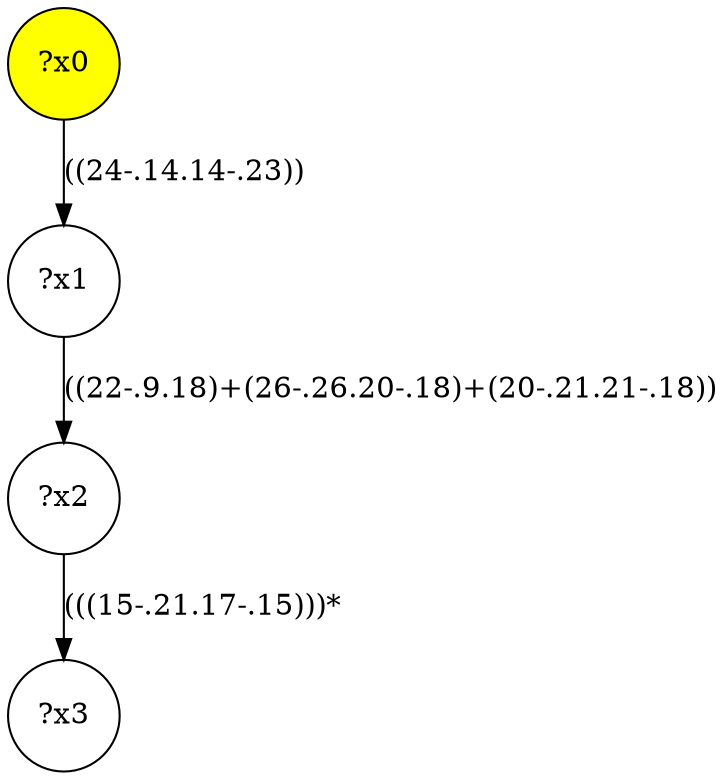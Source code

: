digraph g {
	x0 [fillcolor="yellow", style="filled," shape=circle, label="?x0"];
	x1 [shape=circle, label="?x1"];
	x0 -> x1 [label="((24-.14.14-.23))"];
	x2 [shape=circle, label="?x2"];
	x1 -> x2 [label="((22-.9.18)+(26-.26.20-.18)+(20-.21.21-.18))"];
	x3 [shape=circle, label="?x3"];
	x2 -> x3 [label="(((15-.21.17-.15)))*"];
}
